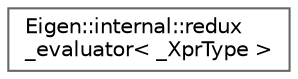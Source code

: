 digraph "类继承关系图"
{
 // LATEX_PDF_SIZE
  bgcolor="transparent";
  edge [fontname=Helvetica,fontsize=10,labelfontname=Helvetica,labelfontsize=10];
  node [fontname=Helvetica,fontsize=10,shape=box,height=0.2,width=0.4];
  rankdir="LR";
  Node0 [id="Node000000",label="Eigen::internal::redux\l_evaluator\< _XprType \>",height=0.2,width=0.4,color="grey40", fillcolor="white", style="filled",URL="$class_eigen_1_1internal_1_1redux__evaluator.html",tooltip=" "];
}
